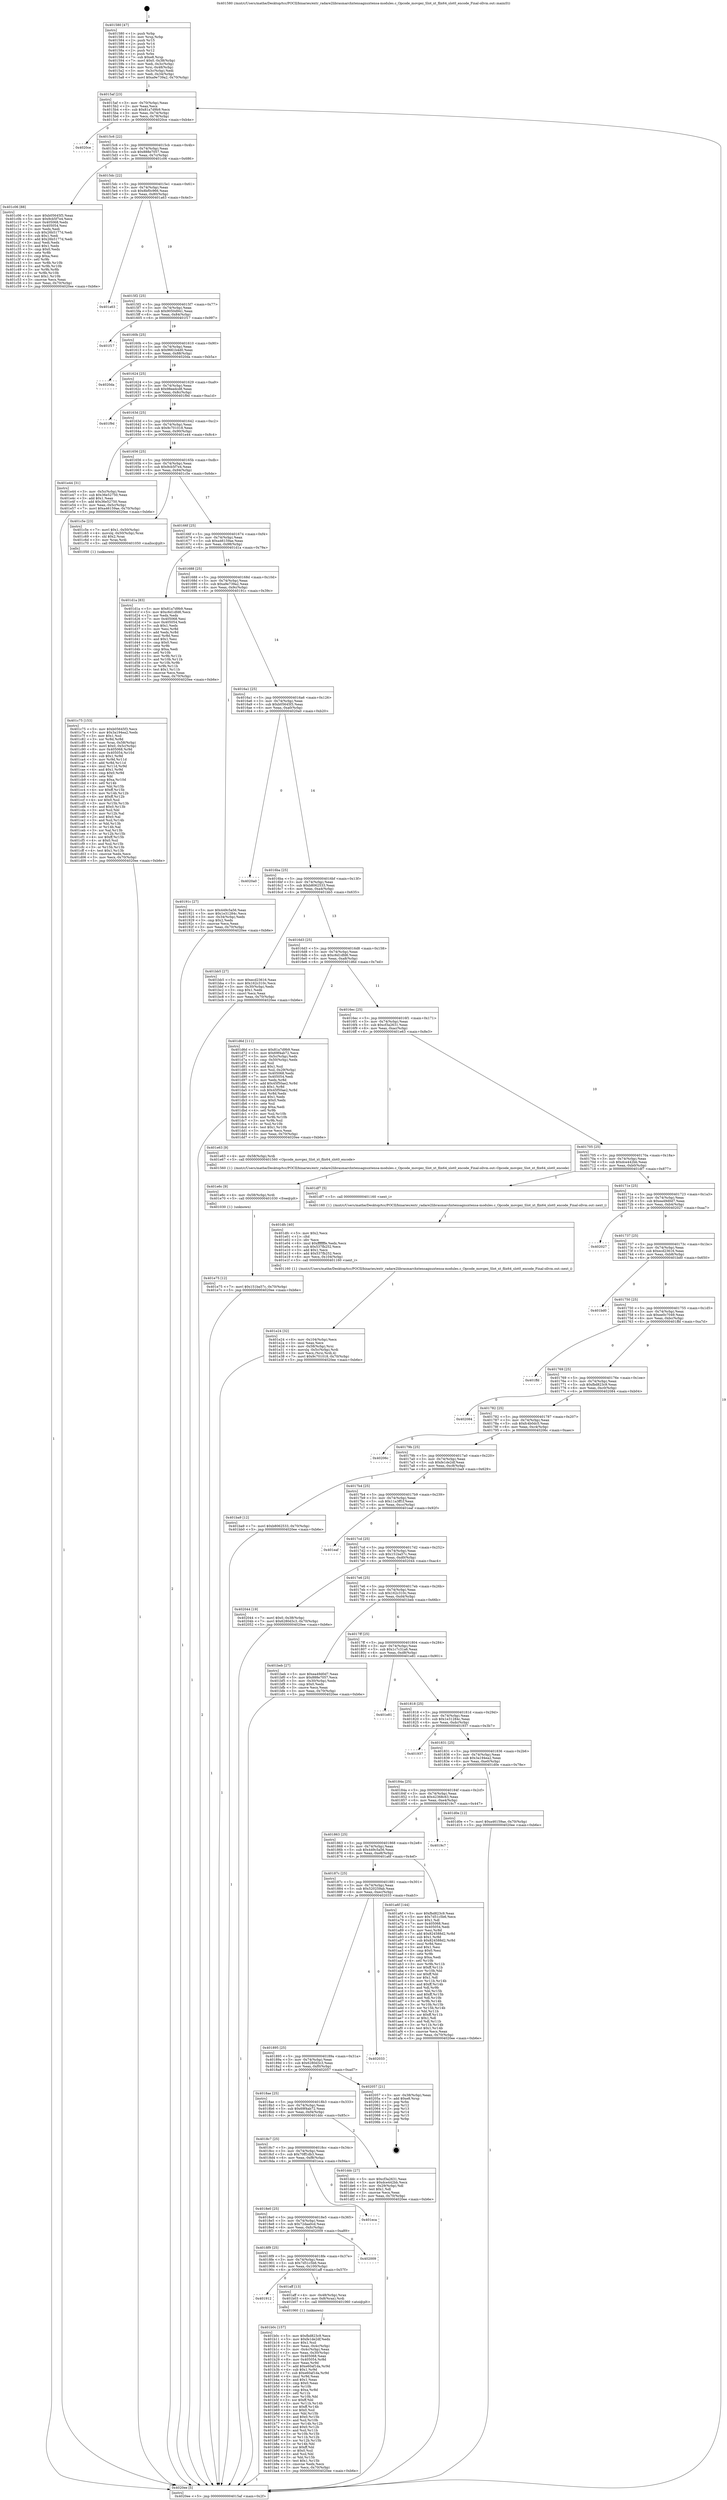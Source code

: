 digraph "0x401580" {
  label = "0x401580 (/mnt/c/Users/mathe/Desktop/tcc/POCII/binaries/extr_radare2librasmarchxtensagnuxtensa-modules.c_Opcode_movgez_Slot_xt_flix64_slot0_encode_Final-ollvm.out::main(0))"
  labelloc = "t"
  node[shape=record]

  Entry [label="",width=0.3,height=0.3,shape=circle,fillcolor=black,style=filled]
  "0x4015af" [label="{
     0x4015af [23]\l
     | [instrs]\l
     &nbsp;&nbsp;0x4015af \<+3\>: mov -0x70(%rbp),%eax\l
     &nbsp;&nbsp;0x4015b2 \<+2\>: mov %eax,%ecx\l
     &nbsp;&nbsp;0x4015b4 \<+6\>: sub $0x81a7d9b9,%ecx\l
     &nbsp;&nbsp;0x4015ba \<+3\>: mov %eax,-0x74(%rbp)\l
     &nbsp;&nbsp;0x4015bd \<+3\>: mov %ecx,-0x78(%rbp)\l
     &nbsp;&nbsp;0x4015c0 \<+6\>: je 00000000004020ce \<main+0xb4e\>\l
  }"]
  "0x4020ce" [label="{
     0x4020ce\l
  }", style=dashed]
  "0x4015c6" [label="{
     0x4015c6 [22]\l
     | [instrs]\l
     &nbsp;&nbsp;0x4015c6 \<+5\>: jmp 00000000004015cb \<main+0x4b\>\l
     &nbsp;&nbsp;0x4015cb \<+3\>: mov -0x74(%rbp),%eax\l
     &nbsp;&nbsp;0x4015ce \<+5\>: sub $0x888e7057,%eax\l
     &nbsp;&nbsp;0x4015d3 \<+3\>: mov %eax,-0x7c(%rbp)\l
     &nbsp;&nbsp;0x4015d6 \<+6\>: je 0000000000401c06 \<main+0x686\>\l
  }"]
  Exit [label="",width=0.3,height=0.3,shape=circle,fillcolor=black,style=filled,peripheries=2]
  "0x401c06" [label="{
     0x401c06 [88]\l
     | [instrs]\l
     &nbsp;&nbsp;0x401c06 \<+5\>: mov $0xb05645f3,%eax\l
     &nbsp;&nbsp;0x401c0b \<+5\>: mov $0x9cb5f7e4,%ecx\l
     &nbsp;&nbsp;0x401c10 \<+7\>: mov 0x405068,%edx\l
     &nbsp;&nbsp;0x401c17 \<+7\>: mov 0x405054,%esi\l
     &nbsp;&nbsp;0x401c1e \<+2\>: mov %edx,%edi\l
     &nbsp;&nbsp;0x401c20 \<+6\>: sub $0x26b5177d,%edi\l
     &nbsp;&nbsp;0x401c26 \<+3\>: sub $0x1,%edi\l
     &nbsp;&nbsp;0x401c29 \<+6\>: add $0x26b5177d,%edi\l
     &nbsp;&nbsp;0x401c2f \<+3\>: imul %edi,%edx\l
     &nbsp;&nbsp;0x401c32 \<+3\>: and $0x1,%edx\l
     &nbsp;&nbsp;0x401c35 \<+3\>: cmp $0x0,%edx\l
     &nbsp;&nbsp;0x401c38 \<+4\>: sete %r8b\l
     &nbsp;&nbsp;0x401c3c \<+3\>: cmp $0xa,%esi\l
     &nbsp;&nbsp;0x401c3f \<+4\>: setl %r9b\l
     &nbsp;&nbsp;0x401c43 \<+3\>: mov %r8b,%r10b\l
     &nbsp;&nbsp;0x401c46 \<+3\>: and %r9b,%r10b\l
     &nbsp;&nbsp;0x401c49 \<+3\>: xor %r9b,%r8b\l
     &nbsp;&nbsp;0x401c4c \<+3\>: or %r8b,%r10b\l
     &nbsp;&nbsp;0x401c4f \<+4\>: test $0x1,%r10b\l
     &nbsp;&nbsp;0x401c53 \<+3\>: cmovne %ecx,%eax\l
     &nbsp;&nbsp;0x401c56 \<+3\>: mov %eax,-0x70(%rbp)\l
     &nbsp;&nbsp;0x401c59 \<+5\>: jmp 00000000004020ee \<main+0xb6e\>\l
  }"]
  "0x4015dc" [label="{
     0x4015dc [22]\l
     | [instrs]\l
     &nbsp;&nbsp;0x4015dc \<+5\>: jmp 00000000004015e1 \<main+0x61\>\l
     &nbsp;&nbsp;0x4015e1 \<+3\>: mov -0x74(%rbp),%eax\l
     &nbsp;&nbsp;0x4015e4 \<+5\>: sub $0x8bf0c966,%eax\l
     &nbsp;&nbsp;0x4015e9 \<+3\>: mov %eax,-0x80(%rbp)\l
     &nbsp;&nbsp;0x4015ec \<+6\>: je 0000000000401a63 \<main+0x4e3\>\l
  }"]
  "0x401e75" [label="{
     0x401e75 [12]\l
     | [instrs]\l
     &nbsp;&nbsp;0x401e75 \<+7\>: movl $0x151ba57c,-0x70(%rbp)\l
     &nbsp;&nbsp;0x401e7c \<+5\>: jmp 00000000004020ee \<main+0xb6e\>\l
  }"]
  "0x401a63" [label="{
     0x401a63\l
  }", style=dashed]
  "0x4015f2" [label="{
     0x4015f2 [25]\l
     | [instrs]\l
     &nbsp;&nbsp;0x4015f2 \<+5\>: jmp 00000000004015f7 \<main+0x77\>\l
     &nbsp;&nbsp;0x4015f7 \<+3\>: mov -0x74(%rbp),%eax\l
     &nbsp;&nbsp;0x4015fa \<+5\>: sub $0x9050d941,%eax\l
     &nbsp;&nbsp;0x4015ff \<+6\>: mov %eax,-0x84(%rbp)\l
     &nbsp;&nbsp;0x401605 \<+6\>: je 0000000000401f17 \<main+0x997\>\l
  }"]
  "0x401e6c" [label="{
     0x401e6c [9]\l
     | [instrs]\l
     &nbsp;&nbsp;0x401e6c \<+4\>: mov -0x58(%rbp),%rdi\l
     &nbsp;&nbsp;0x401e70 \<+5\>: call 0000000000401030 \<free@plt\>\l
     | [calls]\l
     &nbsp;&nbsp;0x401030 \{1\} (unknown)\l
  }"]
  "0x401f17" [label="{
     0x401f17\l
  }", style=dashed]
  "0x40160b" [label="{
     0x40160b [25]\l
     | [instrs]\l
     &nbsp;&nbsp;0x40160b \<+5\>: jmp 0000000000401610 \<main+0x90\>\l
     &nbsp;&nbsp;0x401610 \<+3\>: mov -0x74(%rbp),%eax\l
     &nbsp;&nbsp;0x401613 \<+5\>: sub $0x9661b4d0,%eax\l
     &nbsp;&nbsp;0x401618 \<+6\>: mov %eax,-0x88(%rbp)\l
     &nbsp;&nbsp;0x40161e \<+6\>: je 00000000004020da \<main+0xb5a\>\l
  }"]
  "0x401e24" [label="{
     0x401e24 [32]\l
     | [instrs]\l
     &nbsp;&nbsp;0x401e24 \<+6\>: mov -0x104(%rbp),%ecx\l
     &nbsp;&nbsp;0x401e2a \<+3\>: imul %eax,%ecx\l
     &nbsp;&nbsp;0x401e2d \<+4\>: mov -0x58(%rbp),%rsi\l
     &nbsp;&nbsp;0x401e31 \<+4\>: movslq -0x5c(%rbp),%rdi\l
     &nbsp;&nbsp;0x401e35 \<+3\>: mov %ecx,(%rsi,%rdi,4)\l
     &nbsp;&nbsp;0x401e38 \<+7\>: movl $0x9c701018,-0x70(%rbp)\l
     &nbsp;&nbsp;0x401e3f \<+5\>: jmp 00000000004020ee \<main+0xb6e\>\l
  }"]
  "0x4020da" [label="{
     0x4020da\l
  }", style=dashed]
  "0x401624" [label="{
     0x401624 [25]\l
     | [instrs]\l
     &nbsp;&nbsp;0x401624 \<+5\>: jmp 0000000000401629 \<main+0xa9\>\l
     &nbsp;&nbsp;0x401629 \<+3\>: mov -0x74(%rbp),%eax\l
     &nbsp;&nbsp;0x40162c \<+5\>: sub $0x98eedcd8,%eax\l
     &nbsp;&nbsp;0x401631 \<+6\>: mov %eax,-0x8c(%rbp)\l
     &nbsp;&nbsp;0x401637 \<+6\>: je 0000000000401f9d \<main+0xa1d\>\l
  }"]
  "0x401dfc" [label="{
     0x401dfc [40]\l
     | [instrs]\l
     &nbsp;&nbsp;0x401dfc \<+5\>: mov $0x2,%ecx\l
     &nbsp;&nbsp;0x401e01 \<+1\>: cltd\l
     &nbsp;&nbsp;0x401e02 \<+2\>: idiv %ecx\l
     &nbsp;&nbsp;0x401e04 \<+6\>: imul $0xfffffffe,%edx,%ecx\l
     &nbsp;&nbsp;0x401e0a \<+6\>: sub $0x537fb252,%ecx\l
     &nbsp;&nbsp;0x401e10 \<+3\>: add $0x1,%ecx\l
     &nbsp;&nbsp;0x401e13 \<+6\>: add $0x537fb252,%ecx\l
     &nbsp;&nbsp;0x401e19 \<+6\>: mov %ecx,-0x104(%rbp)\l
     &nbsp;&nbsp;0x401e1f \<+5\>: call 0000000000401160 \<next_i\>\l
     | [calls]\l
     &nbsp;&nbsp;0x401160 \{1\} (/mnt/c/Users/mathe/Desktop/tcc/POCII/binaries/extr_radare2librasmarchxtensagnuxtensa-modules.c_Opcode_movgez_Slot_xt_flix64_slot0_encode_Final-ollvm.out::next_i)\l
  }"]
  "0x401f9d" [label="{
     0x401f9d\l
  }", style=dashed]
  "0x40163d" [label="{
     0x40163d [25]\l
     | [instrs]\l
     &nbsp;&nbsp;0x40163d \<+5\>: jmp 0000000000401642 \<main+0xc2\>\l
     &nbsp;&nbsp;0x401642 \<+3\>: mov -0x74(%rbp),%eax\l
     &nbsp;&nbsp;0x401645 \<+5\>: sub $0x9c701018,%eax\l
     &nbsp;&nbsp;0x40164a \<+6\>: mov %eax,-0x90(%rbp)\l
     &nbsp;&nbsp;0x401650 \<+6\>: je 0000000000401e44 \<main+0x8c4\>\l
  }"]
  "0x401c75" [label="{
     0x401c75 [153]\l
     | [instrs]\l
     &nbsp;&nbsp;0x401c75 \<+5\>: mov $0xb05645f3,%ecx\l
     &nbsp;&nbsp;0x401c7a \<+5\>: mov $0x3a194ea2,%edx\l
     &nbsp;&nbsp;0x401c7f \<+3\>: mov $0x1,%sil\l
     &nbsp;&nbsp;0x401c82 \<+3\>: xor %r8d,%r8d\l
     &nbsp;&nbsp;0x401c85 \<+4\>: mov %rax,-0x58(%rbp)\l
     &nbsp;&nbsp;0x401c89 \<+7\>: movl $0x0,-0x5c(%rbp)\l
     &nbsp;&nbsp;0x401c90 \<+8\>: mov 0x405068,%r9d\l
     &nbsp;&nbsp;0x401c98 \<+8\>: mov 0x405054,%r10d\l
     &nbsp;&nbsp;0x401ca0 \<+4\>: sub $0x1,%r8d\l
     &nbsp;&nbsp;0x401ca4 \<+3\>: mov %r9d,%r11d\l
     &nbsp;&nbsp;0x401ca7 \<+3\>: add %r8d,%r11d\l
     &nbsp;&nbsp;0x401caa \<+4\>: imul %r11d,%r9d\l
     &nbsp;&nbsp;0x401cae \<+4\>: and $0x1,%r9d\l
     &nbsp;&nbsp;0x401cb2 \<+4\>: cmp $0x0,%r9d\l
     &nbsp;&nbsp;0x401cb6 \<+3\>: sete %bl\l
     &nbsp;&nbsp;0x401cb9 \<+4\>: cmp $0xa,%r10d\l
     &nbsp;&nbsp;0x401cbd \<+4\>: setl %r14b\l
     &nbsp;&nbsp;0x401cc1 \<+3\>: mov %bl,%r15b\l
     &nbsp;&nbsp;0x401cc4 \<+4\>: xor $0xff,%r15b\l
     &nbsp;&nbsp;0x401cc8 \<+3\>: mov %r14b,%r12b\l
     &nbsp;&nbsp;0x401ccb \<+4\>: xor $0xff,%r12b\l
     &nbsp;&nbsp;0x401ccf \<+4\>: xor $0x0,%sil\l
     &nbsp;&nbsp;0x401cd3 \<+3\>: mov %r15b,%r13b\l
     &nbsp;&nbsp;0x401cd6 \<+4\>: and $0x0,%r13b\l
     &nbsp;&nbsp;0x401cda \<+3\>: and %sil,%bl\l
     &nbsp;&nbsp;0x401cdd \<+3\>: mov %r12b,%al\l
     &nbsp;&nbsp;0x401ce0 \<+2\>: and $0x0,%al\l
     &nbsp;&nbsp;0x401ce2 \<+3\>: and %sil,%r14b\l
     &nbsp;&nbsp;0x401ce5 \<+3\>: or %bl,%r13b\l
     &nbsp;&nbsp;0x401ce8 \<+3\>: or %r14b,%al\l
     &nbsp;&nbsp;0x401ceb \<+3\>: xor %al,%r13b\l
     &nbsp;&nbsp;0x401cee \<+3\>: or %r12b,%r15b\l
     &nbsp;&nbsp;0x401cf1 \<+4\>: xor $0xff,%r15b\l
     &nbsp;&nbsp;0x401cf5 \<+4\>: or $0x0,%sil\l
     &nbsp;&nbsp;0x401cf9 \<+3\>: and %sil,%r15b\l
     &nbsp;&nbsp;0x401cfc \<+3\>: or %r15b,%r13b\l
     &nbsp;&nbsp;0x401cff \<+4\>: test $0x1,%r13b\l
     &nbsp;&nbsp;0x401d03 \<+3\>: cmovne %edx,%ecx\l
     &nbsp;&nbsp;0x401d06 \<+3\>: mov %ecx,-0x70(%rbp)\l
     &nbsp;&nbsp;0x401d09 \<+5\>: jmp 00000000004020ee \<main+0xb6e\>\l
  }"]
  "0x401e44" [label="{
     0x401e44 [31]\l
     | [instrs]\l
     &nbsp;&nbsp;0x401e44 \<+3\>: mov -0x5c(%rbp),%eax\l
     &nbsp;&nbsp;0x401e47 \<+5\>: sub $0x36e52750,%eax\l
     &nbsp;&nbsp;0x401e4c \<+3\>: add $0x1,%eax\l
     &nbsp;&nbsp;0x401e4f \<+5\>: add $0x36e52750,%eax\l
     &nbsp;&nbsp;0x401e54 \<+3\>: mov %eax,-0x5c(%rbp)\l
     &nbsp;&nbsp;0x401e57 \<+7\>: movl $0xa46159ae,-0x70(%rbp)\l
     &nbsp;&nbsp;0x401e5e \<+5\>: jmp 00000000004020ee \<main+0xb6e\>\l
  }"]
  "0x401656" [label="{
     0x401656 [25]\l
     | [instrs]\l
     &nbsp;&nbsp;0x401656 \<+5\>: jmp 000000000040165b \<main+0xdb\>\l
     &nbsp;&nbsp;0x40165b \<+3\>: mov -0x74(%rbp),%eax\l
     &nbsp;&nbsp;0x40165e \<+5\>: sub $0x9cb5f7e4,%eax\l
     &nbsp;&nbsp;0x401663 \<+6\>: mov %eax,-0x94(%rbp)\l
     &nbsp;&nbsp;0x401669 \<+6\>: je 0000000000401c5e \<main+0x6de\>\l
  }"]
  "0x401b0c" [label="{
     0x401b0c [157]\l
     | [instrs]\l
     &nbsp;&nbsp;0x401b0c \<+5\>: mov $0xfbd823c9,%ecx\l
     &nbsp;&nbsp;0x401b11 \<+5\>: mov $0xfe1de2df,%edx\l
     &nbsp;&nbsp;0x401b16 \<+3\>: mov $0x1,%sil\l
     &nbsp;&nbsp;0x401b19 \<+3\>: mov %eax,-0x4c(%rbp)\l
     &nbsp;&nbsp;0x401b1c \<+3\>: mov -0x4c(%rbp),%eax\l
     &nbsp;&nbsp;0x401b1f \<+3\>: mov %eax,-0x30(%rbp)\l
     &nbsp;&nbsp;0x401b22 \<+7\>: mov 0x405068,%eax\l
     &nbsp;&nbsp;0x401b29 \<+8\>: mov 0x405054,%r8d\l
     &nbsp;&nbsp;0x401b31 \<+3\>: mov %eax,%r9d\l
     &nbsp;&nbsp;0x401b34 \<+7\>: add $0xe60af1da,%r9d\l
     &nbsp;&nbsp;0x401b3b \<+4\>: sub $0x1,%r9d\l
     &nbsp;&nbsp;0x401b3f \<+7\>: sub $0xe60af1da,%r9d\l
     &nbsp;&nbsp;0x401b46 \<+4\>: imul %r9d,%eax\l
     &nbsp;&nbsp;0x401b4a \<+3\>: and $0x1,%eax\l
     &nbsp;&nbsp;0x401b4d \<+3\>: cmp $0x0,%eax\l
     &nbsp;&nbsp;0x401b50 \<+4\>: sete %r10b\l
     &nbsp;&nbsp;0x401b54 \<+4\>: cmp $0xa,%r8d\l
     &nbsp;&nbsp;0x401b58 \<+4\>: setl %r11b\l
     &nbsp;&nbsp;0x401b5c \<+3\>: mov %r10b,%bl\l
     &nbsp;&nbsp;0x401b5f \<+3\>: xor $0xff,%bl\l
     &nbsp;&nbsp;0x401b62 \<+3\>: mov %r11b,%r14b\l
     &nbsp;&nbsp;0x401b65 \<+4\>: xor $0xff,%r14b\l
     &nbsp;&nbsp;0x401b69 \<+4\>: xor $0x0,%sil\l
     &nbsp;&nbsp;0x401b6d \<+3\>: mov %bl,%r15b\l
     &nbsp;&nbsp;0x401b70 \<+4\>: and $0x0,%r15b\l
     &nbsp;&nbsp;0x401b74 \<+3\>: and %sil,%r10b\l
     &nbsp;&nbsp;0x401b77 \<+3\>: mov %r14b,%r12b\l
     &nbsp;&nbsp;0x401b7a \<+4\>: and $0x0,%r12b\l
     &nbsp;&nbsp;0x401b7e \<+3\>: and %sil,%r11b\l
     &nbsp;&nbsp;0x401b81 \<+3\>: or %r10b,%r15b\l
     &nbsp;&nbsp;0x401b84 \<+3\>: or %r11b,%r12b\l
     &nbsp;&nbsp;0x401b87 \<+3\>: xor %r12b,%r15b\l
     &nbsp;&nbsp;0x401b8a \<+3\>: or %r14b,%bl\l
     &nbsp;&nbsp;0x401b8d \<+3\>: xor $0xff,%bl\l
     &nbsp;&nbsp;0x401b90 \<+4\>: or $0x0,%sil\l
     &nbsp;&nbsp;0x401b94 \<+3\>: and %sil,%bl\l
     &nbsp;&nbsp;0x401b97 \<+3\>: or %bl,%r15b\l
     &nbsp;&nbsp;0x401b9a \<+4\>: test $0x1,%r15b\l
     &nbsp;&nbsp;0x401b9e \<+3\>: cmovne %edx,%ecx\l
     &nbsp;&nbsp;0x401ba1 \<+3\>: mov %ecx,-0x70(%rbp)\l
     &nbsp;&nbsp;0x401ba4 \<+5\>: jmp 00000000004020ee \<main+0xb6e\>\l
  }"]
  "0x401c5e" [label="{
     0x401c5e [23]\l
     | [instrs]\l
     &nbsp;&nbsp;0x401c5e \<+7\>: movl $0x1,-0x50(%rbp)\l
     &nbsp;&nbsp;0x401c65 \<+4\>: movslq -0x50(%rbp),%rax\l
     &nbsp;&nbsp;0x401c69 \<+4\>: shl $0x2,%rax\l
     &nbsp;&nbsp;0x401c6d \<+3\>: mov %rax,%rdi\l
     &nbsp;&nbsp;0x401c70 \<+5\>: call 0000000000401050 \<malloc@plt\>\l
     | [calls]\l
     &nbsp;&nbsp;0x401050 \{1\} (unknown)\l
  }"]
  "0x40166f" [label="{
     0x40166f [25]\l
     | [instrs]\l
     &nbsp;&nbsp;0x40166f \<+5\>: jmp 0000000000401674 \<main+0xf4\>\l
     &nbsp;&nbsp;0x401674 \<+3\>: mov -0x74(%rbp),%eax\l
     &nbsp;&nbsp;0x401677 \<+5\>: sub $0xa46159ae,%eax\l
     &nbsp;&nbsp;0x40167c \<+6\>: mov %eax,-0x98(%rbp)\l
     &nbsp;&nbsp;0x401682 \<+6\>: je 0000000000401d1a \<main+0x79a\>\l
  }"]
  "0x401912" [label="{
     0x401912\l
  }", style=dashed]
  "0x401d1a" [label="{
     0x401d1a [83]\l
     | [instrs]\l
     &nbsp;&nbsp;0x401d1a \<+5\>: mov $0x81a7d9b9,%eax\l
     &nbsp;&nbsp;0x401d1f \<+5\>: mov $0xc6d1dfd6,%ecx\l
     &nbsp;&nbsp;0x401d24 \<+2\>: xor %edx,%edx\l
     &nbsp;&nbsp;0x401d26 \<+7\>: mov 0x405068,%esi\l
     &nbsp;&nbsp;0x401d2d \<+7\>: mov 0x405054,%edi\l
     &nbsp;&nbsp;0x401d34 \<+3\>: sub $0x1,%edx\l
     &nbsp;&nbsp;0x401d37 \<+3\>: mov %esi,%r8d\l
     &nbsp;&nbsp;0x401d3a \<+3\>: add %edx,%r8d\l
     &nbsp;&nbsp;0x401d3d \<+4\>: imul %r8d,%esi\l
     &nbsp;&nbsp;0x401d41 \<+3\>: and $0x1,%esi\l
     &nbsp;&nbsp;0x401d44 \<+3\>: cmp $0x0,%esi\l
     &nbsp;&nbsp;0x401d47 \<+4\>: sete %r9b\l
     &nbsp;&nbsp;0x401d4b \<+3\>: cmp $0xa,%edi\l
     &nbsp;&nbsp;0x401d4e \<+4\>: setl %r10b\l
     &nbsp;&nbsp;0x401d52 \<+3\>: mov %r9b,%r11b\l
     &nbsp;&nbsp;0x401d55 \<+3\>: and %r10b,%r11b\l
     &nbsp;&nbsp;0x401d58 \<+3\>: xor %r10b,%r9b\l
     &nbsp;&nbsp;0x401d5b \<+3\>: or %r9b,%r11b\l
     &nbsp;&nbsp;0x401d5e \<+4\>: test $0x1,%r11b\l
     &nbsp;&nbsp;0x401d62 \<+3\>: cmovne %ecx,%eax\l
     &nbsp;&nbsp;0x401d65 \<+3\>: mov %eax,-0x70(%rbp)\l
     &nbsp;&nbsp;0x401d68 \<+5\>: jmp 00000000004020ee \<main+0xb6e\>\l
  }"]
  "0x401688" [label="{
     0x401688 [25]\l
     | [instrs]\l
     &nbsp;&nbsp;0x401688 \<+5\>: jmp 000000000040168d \<main+0x10d\>\l
     &nbsp;&nbsp;0x40168d \<+3\>: mov -0x74(%rbp),%eax\l
     &nbsp;&nbsp;0x401690 \<+5\>: sub $0xa9e739a2,%eax\l
     &nbsp;&nbsp;0x401695 \<+6\>: mov %eax,-0x9c(%rbp)\l
     &nbsp;&nbsp;0x40169b \<+6\>: je 000000000040191c \<main+0x39c\>\l
  }"]
  "0x401aff" [label="{
     0x401aff [13]\l
     | [instrs]\l
     &nbsp;&nbsp;0x401aff \<+4\>: mov -0x48(%rbp),%rax\l
     &nbsp;&nbsp;0x401b03 \<+4\>: mov 0x8(%rax),%rdi\l
     &nbsp;&nbsp;0x401b07 \<+5\>: call 0000000000401060 \<atoi@plt\>\l
     | [calls]\l
     &nbsp;&nbsp;0x401060 \{1\} (unknown)\l
  }"]
  "0x40191c" [label="{
     0x40191c [27]\l
     | [instrs]\l
     &nbsp;&nbsp;0x40191c \<+5\>: mov $0x449c5a56,%eax\l
     &nbsp;&nbsp;0x401921 \<+5\>: mov $0x1e31284c,%ecx\l
     &nbsp;&nbsp;0x401926 \<+3\>: mov -0x34(%rbp),%edx\l
     &nbsp;&nbsp;0x401929 \<+3\>: cmp $0x2,%edx\l
     &nbsp;&nbsp;0x40192c \<+3\>: cmovne %ecx,%eax\l
     &nbsp;&nbsp;0x40192f \<+3\>: mov %eax,-0x70(%rbp)\l
     &nbsp;&nbsp;0x401932 \<+5\>: jmp 00000000004020ee \<main+0xb6e\>\l
  }"]
  "0x4016a1" [label="{
     0x4016a1 [25]\l
     | [instrs]\l
     &nbsp;&nbsp;0x4016a1 \<+5\>: jmp 00000000004016a6 \<main+0x126\>\l
     &nbsp;&nbsp;0x4016a6 \<+3\>: mov -0x74(%rbp),%eax\l
     &nbsp;&nbsp;0x4016a9 \<+5\>: sub $0xb05645f3,%eax\l
     &nbsp;&nbsp;0x4016ae \<+6\>: mov %eax,-0xa0(%rbp)\l
     &nbsp;&nbsp;0x4016b4 \<+6\>: je 00000000004020a0 \<main+0xb20\>\l
  }"]
  "0x4020ee" [label="{
     0x4020ee [5]\l
     | [instrs]\l
     &nbsp;&nbsp;0x4020ee \<+5\>: jmp 00000000004015af \<main+0x2f\>\l
  }"]
  "0x401580" [label="{
     0x401580 [47]\l
     | [instrs]\l
     &nbsp;&nbsp;0x401580 \<+1\>: push %rbp\l
     &nbsp;&nbsp;0x401581 \<+3\>: mov %rsp,%rbp\l
     &nbsp;&nbsp;0x401584 \<+2\>: push %r15\l
     &nbsp;&nbsp;0x401586 \<+2\>: push %r14\l
     &nbsp;&nbsp;0x401588 \<+2\>: push %r13\l
     &nbsp;&nbsp;0x40158a \<+2\>: push %r12\l
     &nbsp;&nbsp;0x40158c \<+1\>: push %rbx\l
     &nbsp;&nbsp;0x40158d \<+7\>: sub $0xe8,%rsp\l
     &nbsp;&nbsp;0x401594 \<+7\>: movl $0x0,-0x38(%rbp)\l
     &nbsp;&nbsp;0x40159b \<+3\>: mov %edi,-0x3c(%rbp)\l
     &nbsp;&nbsp;0x40159e \<+4\>: mov %rsi,-0x48(%rbp)\l
     &nbsp;&nbsp;0x4015a2 \<+3\>: mov -0x3c(%rbp),%edi\l
     &nbsp;&nbsp;0x4015a5 \<+3\>: mov %edi,-0x34(%rbp)\l
     &nbsp;&nbsp;0x4015a8 \<+7\>: movl $0xa9e739a2,-0x70(%rbp)\l
  }"]
  "0x4018f9" [label="{
     0x4018f9 [25]\l
     | [instrs]\l
     &nbsp;&nbsp;0x4018f9 \<+5\>: jmp 00000000004018fe \<main+0x37e\>\l
     &nbsp;&nbsp;0x4018fe \<+3\>: mov -0x74(%rbp),%eax\l
     &nbsp;&nbsp;0x401901 \<+5\>: sub $0x7d51c5b6,%eax\l
     &nbsp;&nbsp;0x401906 \<+6\>: mov %eax,-0x100(%rbp)\l
     &nbsp;&nbsp;0x40190c \<+6\>: je 0000000000401aff \<main+0x57f\>\l
  }"]
  "0x4020a0" [label="{
     0x4020a0\l
  }", style=dashed]
  "0x4016ba" [label="{
     0x4016ba [25]\l
     | [instrs]\l
     &nbsp;&nbsp;0x4016ba \<+5\>: jmp 00000000004016bf \<main+0x13f\>\l
     &nbsp;&nbsp;0x4016bf \<+3\>: mov -0x74(%rbp),%eax\l
     &nbsp;&nbsp;0x4016c2 \<+5\>: sub $0xb8062533,%eax\l
     &nbsp;&nbsp;0x4016c7 \<+6\>: mov %eax,-0xa4(%rbp)\l
     &nbsp;&nbsp;0x4016cd \<+6\>: je 0000000000401bb5 \<main+0x635\>\l
  }"]
  "0x402009" [label="{
     0x402009\l
  }", style=dashed]
  "0x401bb5" [label="{
     0x401bb5 [27]\l
     | [instrs]\l
     &nbsp;&nbsp;0x401bb5 \<+5\>: mov $0xecd23616,%eax\l
     &nbsp;&nbsp;0x401bba \<+5\>: mov $0x162c310c,%ecx\l
     &nbsp;&nbsp;0x401bbf \<+3\>: mov -0x30(%rbp),%edx\l
     &nbsp;&nbsp;0x401bc2 \<+3\>: cmp $0x1,%edx\l
     &nbsp;&nbsp;0x401bc5 \<+3\>: cmovl %ecx,%eax\l
     &nbsp;&nbsp;0x401bc8 \<+3\>: mov %eax,-0x70(%rbp)\l
     &nbsp;&nbsp;0x401bcb \<+5\>: jmp 00000000004020ee \<main+0xb6e\>\l
  }"]
  "0x4016d3" [label="{
     0x4016d3 [25]\l
     | [instrs]\l
     &nbsp;&nbsp;0x4016d3 \<+5\>: jmp 00000000004016d8 \<main+0x158\>\l
     &nbsp;&nbsp;0x4016d8 \<+3\>: mov -0x74(%rbp),%eax\l
     &nbsp;&nbsp;0x4016db \<+5\>: sub $0xc6d1dfd6,%eax\l
     &nbsp;&nbsp;0x4016e0 \<+6\>: mov %eax,-0xa8(%rbp)\l
     &nbsp;&nbsp;0x4016e6 \<+6\>: je 0000000000401d6d \<main+0x7ed\>\l
  }"]
  "0x4018e0" [label="{
     0x4018e0 [25]\l
     | [instrs]\l
     &nbsp;&nbsp;0x4018e0 \<+5\>: jmp 00000000004018e5 \<main+0x365\>\l
     &nbsp;&nbsp;0x4018e5 \<+3\>: mov -0x74(%rbp),%eax\l
     &nbsp;&nbsp;0x4018e8 \<+5\>: sub $0x72daa0cd,%eax\l
     &nbsp;&nbsp;0x4018ed \<+6\>: mov %eax,-0xfc(%rbp)\l
     &nbsp;&nbsp;0x4018f3 \<+6\>: je 0000000000402009 \<main+0xa89\>\l
  }"]
  "0x401d6d" [label="{
     0x401d6d [111]\l
     | [instrs]\l
     &nbsp;&nbsp;0x401d6d \<+5\>: mov $0x81a7d9b9,%eax\l
     &nbsp;&nbsp;0x401d72 \<+5\>: mov $0x69f4ab72,%ecx\l
     &nbsp;&nbsp;0x401d77 \<+3\>: mov -0x5c(%rbp),%edx\l
     &nbsp;&nbsp;0x401d7a \<+3\>: cmp -0x50(%rbp),%edx\l
     &nbsp;&nbsp;0x401d7d \<+4\>: setl %sil\l
     &nbsp;&nbsp;0x401d81 \<+4\>: and $0x1,%sil\l
     &nbsp;&nbsp;0x401d85 \<+4\>: mov %sil,-0x29(%rbp)\l
     &nbsp;&nbsp;0x401d89 \<+7\>: mov 0x405068,%edx\l
     &nbsp;&nbsp;0x401d90 \<+7\>: mov 0x405054,%edi\l
     &nbsp;&nbsp;0x401d97 \<+3\>: mov %edx,%r8d\l
     &nbsp;&nbsp;0x401d9a \<+7\>: add $0x45f50ae2,%r8d\l
     &nbsp;&nbsp;0x401da1 \<+4\>: sub $0x1,%r8d\l
     &nbsp;&nbsp;0x401da5 \<+7\>: sub $0x45f50ae2,%r8d\l
     &nbsp;&nbsp;0x401dac \<+4\>: imul %r8d,%edx\l
     &nbsp;&nbsp;0x401db0 \<+3\>: and $0x1,%edx\l
     &nbsp;&nbsp;0x401db3 \<+3\>: cmp $0x0,%edx\l
     &nbsp;&nbsp;0x401db6 \<+4\>: sete %sil\l
     &nbsp;&nbsp;0x401dba \<+3\>: cmp $0xa,%edi\l
     &nbsp;&nbsp;0x401dbd \<+4\>: setl %r9b\l
     &nbsp;&nbsp;0x401dc1 \<+3\>: mov %sil,%r10b\l
     &nbsp;&nbsp;0x401dc4 \<+3\>: and %r9b,%r10b\l
     &nbsp;&nbsp;0x401dc7 \<+3\>: xor %r9b,%sil\l
     &nbsp;&nbsp;0x401dca \<+3\>: or %sil,%r10b\l
     &nbsp;&nbsp;0x401dcd \<+4\>: test $0x1,%r10b\l
     &nbsp;&nbsp;0x401dd1 \<+3\>: cmovne %ecx,%eax\l
     &nbsp;&nbsp;0x401dd4 \<+3\>: mov %eax,-0x70(%rbp)\l
     &nbsp;&nbsp;0x401dd7 \<+5\>: jmp 00000000004020ee \<main+0xb6e\>\l
  }"]
  "0x4016ec" [label="{
     0x4016ec [25]\l
     | [instrs]\l
     &nbsp;&nbsp;0x4016ec \<+5\>: jmp 00000000004016f1 \<main+0x171\>\l
     &nbsp;&nbsp;0x4016f1 \<+3\>: mov -0x74(%rbp),%eax\l
     &nbsp;&nbsp;0x4016f4 \<+5\>: sub $0xcf3a2631,%eax\l
     &nbsp;&nbsp;0x4016f9 \<+6\>: mov %eax,-0xac(%rbp)\l
     &nbsp;&nbsp;0x4016ff \<+6\>: je 0000000000401e63 \<main+0x8e3\>\l
  }"]
  "0x401eca" [label="{
     0x401eca\l
  }", style=dashed]
  "0x401e63" [label="{
     0x401e63 [9]\l
     | [instrs]\l
     &nbsp;&nbsp;0x401e63 \<+4\>: mov -0x58(%rbp),%rdi\l
     &nbsp;&nbsp;0x401e67 \<+5\>: call 0000000000401560 \<Opcode_movgez_Slot_xt_flix64_slot0_encode\>\l
     | [calls]\l
     &nbsp;&nbsp;0x401560 \{1\} (/mnt/c/Users/mathe/Desktop/tcc/POCII/binaries/extr_radare2librasmarchxtensagnuxtensa-modules.c_Opcode_movgez_Slot_xt_flix64_slot0_encode_Final-ollvm.out::Opcode_movgez_Slot_xt_flix64_slot0_encode)\l
  }"]
  "0x401705" [label="{
     0x401705 [25]\l
     | [instrs]\l
     &nbsp;&nbsp;0x401705 \<+5\>: jmp 000000000040170a \<main+0x18a\>\l
     &nbsp;&nbsp;0x40170a \<+3\>: mov -0x74(%rbp),%eax\l
     &nbsp;&nbsp;0x40170d \<+5\>: sub $0xdce442bb,%eax\l
     &nbsp;&nbsp;0x401712 \<+6\>: mov %eax,-0xb0(%rbp)\l
     &nbsp;&nbsp;0x401718 \<+6\>: je 0000000000401df7 \<main+0x877\>\l
  }"]
  "0x4018c7" [label="{
     0x4018c7 [25]\l
     | [instrs]\l
     &nbsp;&nbsp;0x4018c7 \<+5\>: jmp 00000000004018cc \<main+0x34c\>\l
     &nbsp;&nbsp;0x4018cc \<+3\>: mov -0x74(%rbp),%eax\l
     &nbsp;&nbsp;0x4018cf \<+5\>: sub $0x70ff1db3,%eax\l
     &nbsp;&nbsp;0x4018d4 \<+6\>: mov %eax,-0xf8(%rbp)\l
     &nbsp;&nbsp;0x4018da \<+6\>: je 0000000000401eca \<main+0x94a\>\l
  }"]
  "0x401df7" [label="{
     0x401df7 [5]\l
     | [instrs]\l
     &nbsp;&nbsp;0x401df7 \<+5\>: call 0000000000401160 \<next_i\>\l
     | [calls]\l
     &nbsp;&nbsp;0x401160 \{1\} (/mnt/c/Users/mathe/Desktop/tcc/POCII/binaries/extr_radare2librasmarchxtensagnuxtensa-modules.c_Opcode_movgez_Slot_xt_flix64_slot0_encode_Final-ollvm.out::next_i)\l
  }"]
  "0x40171e" [label="{
     0x40171e [25]\l
     | [instrs]\l
     &nbsp;&nbsp;0x40171e \<+5\>: jmp 0000000000401723 \<main+0x1a3\>\l
     &nbsp;&nbsp;0x401723 \<+3\>: mov -0x74(%rbp),%eax\l
     &nbsp;&nbsp;0x401726 \<+5\>: sub $0xea49d0d7,%eax\l
     &nbsp;&nbsp;0x40172b \<+6\>: mov %eax,-0xb4(%rbp)\l
     &nbsp;&nbsp;0x401731 \<+6\>: je 0000000000402027 \<main+0xaa7\>\l
  }"]
  "0x401ddc" [label="{
     0x401ddc [27]\l
     | [instrs]\l
     &nbsp;&nbsp;0x401ddc \<+5\>: mov $0xcf3a2631,%eax\l
     &nbsp;&nbsp;0x401de1 \<+5\>: mov $0xdce442bb,%ecx\l
     &nbsp;&nbsp;0x401de6 \<+3\>: mov -0x29(%rbp),%dl\l
     &nbsp;&nbsp;0x401de9 \<+3\>: test $0x1,%dl\l
     &nbsp;&nbsp;0x401dec \<+3\>: cmovne %ecx,%eax\l
     &nbsp;&nbsp;0x401def \<+3\>: mov %eax,-0x70(%rbp)\l
     &nbsp;&nbsp;0x401df2 \<+5\>: jmp 00000000004020ee \<main+0xb6e\>\l
  }"]
  "0x402027" [label="{
     0x402027\l
  }", style=dashed]
  "0x401737" [label="{
     0x401737 [25]\l
     | [instrs]\l
     &nbsp;&nbsp;0x401737 \<+5\>: jmp 000000000040173c \<main+0x1bc\>\l
     &nbsp;&nbsp;0x40173c \<+3\>: mov -0x74(%rbp),%eax\l
     &nbsp;&nbsp;0x40173f \<+5\>: sub $0xecd23616,%eax\l
     &nbsp;&nbsp;0x401744 \<+6\>: mov %eax,-0xb8(%rbp)\l
     &nbsp;&nbsp;0x40174a \<+6\>: je 0000000000401bd0 \<main+0x650\>\l
  }"]
  "0x4018ae" [label="{
     0x4018ae [25]\l
     | [instrs]\l
     &nbsp;&nbsp;0x4018ae \<+5\>: jmp 00000000004018b3 \<main+0x333\>\l
     &nbsp;&nbsp;0x4018b3 \<+3\>: mov -0x74(%rbp),%eax\l
     &nbsp;&nbsp;0x4018b6 \<+5\>: sub $0x69f4ab72,%eax\l
     &nbsp;&nbsp;0x4018bb \<+6\>: mov %eax,-0xf4(%rbp)\l
     &nbsp;&nbsp;0x4018c1 \<+6\>: je 0000000000401ddc \<main+0x85c\>\l
  }"]
  "0x401bd0" [label="{
     0x401bd0\l
  }", style=dashed]
  "0x401750" [label="{
     0x401750 [25]\l
     | [instrs]\l
     &nbsp;&nbsp;0x401750 \<+5\>: jmp 0000000000401755 \<main+0x1d5\>\l
     &nbsp;&nbsp;0x401755 \<+3\>: mov -0x74(%rbp),%eax\l
     &nbsp;&nbsp;0x401758 \<+5\>: sub $0xee0c7049,%eax\l
     &nbsp;&nbsp;0x40175d \<+6\>: mov %eax,-0xbc(%rbp)\l
     &nbsp;&nbsp;0x401763 \<+6\>: je 0000000000401ffd \<main+0xa7d\>\l
  }"]
  "0x402057" [label="{
     0x402057 [21]\l
     | [instrs]\l
     &nbsp;&nbsp;0x402057 \<+3\>: mov -0x38(%rbp),%eax\l
     &nbsp;&nbsp;0x40205a \<+7\>: add $0xe8,%rsp\l
     &nbsp;&nbsp;0x402061 \<+1\>: pop %rbx\l
     &nbsp;&nbsp;0x402062 \<+2\>: pop %r12\l
     &nbsp;&nbsp;0x402064 \<+2\>: pop %r13\l
     &nbsp;&nbsp;0x402066 \<+2\>: pop %r14\l
     &nbsp;&nbsp;0x402068 \<+2\>: pop %r15\l
     &nbsp;&nbsp;0x40206a \<+1\>: pop %rbp\l
     &nbsp;&nbsp;0x40206b \<+1\>: ret\l
  }"]
  "0x401ffd" [label="{
     0x401ffd\l
  }", style=dashed]
  "0x401769" [label="{
     0x401769 [25]\l
     | [instrs]\l
     &nbsp;&nbsp;0x401769 \<+5\>: jmp 000000000040176e \<main+0x1ee\>\l
     &nbsp;&nbsp;0x40176e \<+3\>: mov -0x74(%rbp),%eax\l
     &nbsp;&nbsp;0x401771 \<+5\>: sub $0xfbd823c9,%eax\l
     &nbsp;&nbsp;0x401776 \<+6\>: mov %eax,-0xc0(%rbp)\l
     &nbsp;&nbsp;0x40177c \<+6\>: je 0000000000402084 \<main+0xb04\>\l
  }"]
  "0x401895" [label="{
     0x401895 [25]\l
     | [instrs]\l
     &nbsp;&nbsp;0x401895 \<+5\>: jmp 000000000040189a \<main+0x31a\>\l
     &nbsp;&nbsp;0x40189a \<+3\>: mov -0x74(%rbp),%eax\l
     &nbsp;&nbsp;0x40189d \<+5\>: sub $0x6280d3c3,%eax\l
     &nbsp;&nbsp;0x4018a2 \<+6\>: mov %eax,-0xf0(%rbp)\l
     &nbsp;&nbsp;0x4018a8 \<+6\>: je 0000000000402057 \<main+0xad7\>\l
  }"]
  "0x402084" [label="{
     0x402084\l
  }", style=dashed]
  "0x401782" [label="{
     0x401782 [25]\l
     | [instrs]\l
     &nbsp;&nbsp;0x401782 \<+5\>: jmp 0000000000401787 \<main+0x207\>\l
     &nbsp;&nbsp;0x401787 \<+3\>: mov -0x74(%rbp),%eax\l
     &nbsp;&nbsp;0x40178a \<+5\>: sub $0xfc4b0dc5,%eax\l
     &nbsp;&nbsp;0x40178f \<+6\>: mov %eax,-0xc4(%rbp)\l
     &nbsp;&nbsp;0x401795 \<+6\>: je 000000000040206c \<main+0xaec\>\l
  }"]
  "0x402033" [label="{
     0x402033\l
  }", style=dashed]
  "0x40206c" [label="{
     0x40206c\l
  }", style=dashed]
  "0x40179b" [label="{
     0x40179b [25]\l
     | [instrs]\l
     &nbsp;&nbsp;0x40179b \<+5\>: jmp 00000000004017a0 \<main+0x220\>\l
     &nbsp;&nbsp;0x4017a0 \<+3\>: mov -0x74(%rbp),%eax\l
     &nbsp;&nbsp;0x4017a3 \<+5\>: sub $0xfe1de2df,%eax\l
     &nbsp;&nbsp;0x4017a8 \<+6\>: mov %eax,-0xc8(%rbp)\l
     &nbsp;&nbsp;0x4017ae \<+6\>: je 0000000000401ba9 \<main+0x629\>\l
  }"]
  "0x40187c" [label="{
     0x40187c [25]\l
     | [instrs]\l
     &nbsp;&nbsp;0x40187c \<+5\>: jmp 0000000000401881 \<main+0x301\>\l
     &nbsp;&nbsp;0x401881 \<+3\>: mov -0x74(%rbp),%eax\l
     &nbsp;&nbsp;0x401884 \<+5\>: sub $0x520259ab,%eax\l
     &nbsp;&nbsp;0x401889 \<+6\>: mov %eax,-0xec(%rbp)\l
     &nbsp;&nbsp;0x40188f \<+6\>: je 0000000000402033 \<main+0xab3\>\l
  }"]
  "0x401ba9" [label="{
     0x401ba9 [12]\l
     | [instrs]\l
     &nbsp;&nbsp;0x401ba9 \<+7\>: movl $0xb8062533,-0x70(%rbp)\l
     &nbsp;&nbsp;0x401bb0 \<+5\>: jmp 00000000004020ee \<main+0xb6e\>\l
  }"]
  "0x4017b4" [label="{
     0x4017b4 [25]\l
     | [instrs]\l
     &nbsp;&nbsp;0x4017b4 \<+5\>: jmp 00000000004017b9 \<main+0x239\>\l
     &nbsp;&nbsp;0x4017b9 \<+3\>: mov -0x74(%rbp),%eax\l
     &nbsp;&nbsp;0x4017bc \<+5\>: sub $0x11a3ff1f,%eax\l
     &nbsp;&nbsp;0x4017c1 \<+6\>: mov %eax,-0xcc(%rbp)\l
     &nbsp;&nbsp;0x4017c7 \<+6\>: je 0000000000401eaf \<main+0x92f\>\l
  }"]
  "0x401a6f" [label="{
     0x401a6f [144]\l
     | [instrs]\l
     &nbsp;&nbsp;0x401a6f \<+5\>: mov $0xfbd823c9,%eax\l
     &nbsp;&nbsp;0x401a74 \<+5\>: mov $0x7d51c5b6,%ecx\l
     &nbsp;&nbsp;0x401a79 \<+2\>: mov $0x1,%dl\l
     &nbsp;&nbsp;0x401a7b \<+7\>: mov 0x405068,%esi\l
     &nbsp;&nbsp;0x401a82 \<+7\>: mov 0x405054,%edi\l
     &nbsp;&nbsp;0x401a89 \<+3\>: mov %esi,%r8d\l
     &nbsp;&nbsp;0x401a8c \<+7\>: add $0x824588d2,%r8d\l
     &nbsp;&nbsp;0x401a93 \<+4\>: sub $0x1,%r8d\l
     &nbsp;&nbsp;0x401a97 \<+7\>: sub $0x824588d2,%r8d\l
     &nbsp;&nbsp;0x401a9e \<+4\>: imul %r8d,%esi\l
     &nbsp;&nbsp;0x401aa2 \<+3\>: and $0x1,%esi\l
     &nbsp;&nbsp;0x401aa5 \<+3\>: cmp $0x0,%esi\l
     &nbsp;&nbsp;0x401aa8 \<+4\>: sete %r9b\l
     &nbsp;&nbsp;0x401aac \<+3\>: cmp $0xa,%edi\l
     &nbsp;&nbsp;0x401aaf \<+4\>: setl %r10b\l
     &nbsp;&nbsp;0x401ab3 \<+3\>: mov %r9b,%r11b\l
     &nbsp;&nbsp;0x401ab6 \<+4\>: xor $0xff,%r11b\l
     &nbsp;&nbsp;0x401aba \<+3\>: mov %r10b,%bl\l
     &nbsp;&nbsp;0x401abd \<+3\>: xor $0xff,%bl\l
     &nbsp;&nbsp;0x401ac0 \<+3\>: xor $0x1,%dl\l
     &nbsp;&nbsp;0x401ac3 \<+3\>: mov %r11b,%r14b\l
     &nbsp;&nbsp;0x401ac6 \<+4\>: and $0xff,%r14b\l
     &nbsp;&nbsp;0x401aca \<+3\>: and %dl,%r9b\l
     &nbsp;&nbsp;0x401acd \<+3\>: mov %bl,%r15b\l
     &nbsp;&nbsp;0x401ad0 \<+4\>: and $0xff,%r15b\l
     &nbsp;&nbsp;0x401ad4 \<+3\>: and %dl,%r10b\l
     &nbsp;&nbsp;0x401ad7 \<+3\>: or %r9b,%r14b\l
     &nbsp;&nbsp;0x401ada \<+3\>: or %r10b,%r15b\l
     &nbsp;&nbsp;0x401add \<+3\>: xor %r15b,%r14b\l
     &nbsp;&nbsp;0x401ae0 \<+3\>: or %bl,%r11b\l
     &nbsp;&nbsp;0x401ae3 \<+4\>: xor $0xff,%r11b\l
     &nbsp;&nbsp;0x401ae7 \<+3\>: or $0x1,%dl\l
     &nbsp;&nbsp;0x401aea \<+3\>: and %dl,%r11b\l
     &nbsp;&nbsp;0x401aed \<+3\>: or %r11b,%r14b\l
     &nbsp;&nbsp;0x401af0 \<+4\>: test $0x1,%r14b\l
     &nbsp;&nbsp;0x401af4 \<+3\>: cmovne %ecx,%eax\l
     &nbsp;&nbsp;0x401af7 \<+3\>: mov %eax,-0x70(%rbp)\l
     &nbsp;&nbsp;0x401afa \<+5\>: jmp 00000000004020ee \<main+0xb6e\>\l
  }"]
  "0x401eaf" [label="{
     0x401eaf\l
  }", style=dashed]
  "0x4017cd" [label="{
     0x4017cd [25]\l
     | [instrs]\l
     &nbsp;&nbsp;0x4017cd \<+5\>: jmp 00000000004017d2 \<main+0x252\>\l
     &nbsp;&nbsp;0x4017d2 \<+3\>: mov -0x74(%rbp),%eax\l
     &nbsp;&nbsp;0x4017d5 \<+5\>: sub $0x151ba57c,%eax\l
     &nbsp;&nbsp;0x4017da \<+6\>: mov %eax,-0xd0(%rbp)\l
     &nbsp;&nbsp;0x4017e0 \<+6\>: je 0000000000402044 \<main+0xac4\>\l
  }"]
  "0x401863" [label="{
     0x401863 [25]\l
     | [instrs]\l
     &nbsp;&nbsp;0x401863 \<+5\>: jmp 0000000000401868 \<main+0x2e8\>\l
     &nbsp;&nbsp;0x401868 \<+3\>: mov -0x74(%rbp),%eax\l
     &nbsp;&nbsp;0x40186b \<+5\>: sub $0x449c5a56,%eax\l
     &nbsp;&nbsp;0x401870 \<+6\>: mov %eax,-0xe8(%rbp)\l
     &nbsp;&nbsp;0x401876 \<+6\>: je 0000000000401a6f \<main+0x4ef\>\l
  }"]
  "0x402044" [label="{
     0x402044 [19]\l
     | [instrs]\l
     &nbsp;&nbsp;0x402044 \<+7\>: movl $0x0,-0x38(%rbp)\l
     &nbsp;&nbsp;0x40204b \<+7\>: movl $0x6280d3c3,-0x70(%rbp)\l
     &nbsp;&nbsp;0x402052 \<+5\>: jmp 00000000004020ee \<main+0xb6e\>\l
  }"]
  "0x4017e6" [label="{
     0x4017e6 [25]\l
     | [instrs]\l
     &nbsp;&nbsp;0x4017e6 \<+5\>: jmp 00000000004017eb \<main+0x26b\>\l
     &nbsp;&nbsp;0x4017eb \<+3\>: mov -0x74(%rbp),%eax\l
     &nbsp;&nbsp;0x4017ee \<+5\>: sub $0x162c310c,%eax\l
     &nbsp;&nbsp;0x4017f3 \<+6\>: mov %eax,-0xd4(%rbp)\l
     &nbsp;&nbsp;0x4017f9 \<+6\>: je 0000000000401beb \<main+0x66b\>\l
  }"]
  "0x4019c7" [label="{
     0x4019c7\l
  }", style=dashed]
  "0x401beb" [label="{
     0x401beb [27]\l
     | [instrs]\l
     &nbsp;&nbsp;0x401beb \<+5\>: mov $0xea49d0d7,%eax\l
     &nbsp;&nbsp;0x401bf0 \<+5\>: mov $0x888e7057,%ecx\l
     &nbsp;&nbsp;0x401bf5 \<+3\>: mov -0x30(%rbp),%edx\l
     &nbsp;&nbsp;0x401bf8 \<+3\>: cmp $0x0,%edx\l
     &nbsp;&nbsp;0x401bfb \<+3\>: cmove %ecx,%eax\l
     &nbsp;&nbsp;0x401bfe \<+3\>: mov %eax,-0x70(%rbp)\l
     &nbsp;&nbsp;0x401c01 \<+5\>: jmp 00000000004020ee \<main+0xb6e\>\l
  }"]
  "0x4017ff" [label="{
     0x4017ff [25]\l
     | [instrs]\l
     &nbsp;&nbsp;0x4017ff \<+5\>: jmp 0000000000401804 \<main+0x284\>\l
     &nbsp;&nbsp;0x401804 \<+3\>: mov -0x74(%rbp),%eax\l
     &nbsp;&nbsp;0x401807 \<+5\>: sub $0x1c7c31a6,%eax\l
     &nbsp;&nbsp;0x40180c \<+6\>: mov %eax,-0xd8(%rbp)\l
     &nbsp;&nbsp;0x401812 \<+6\>: je 0000000000401e81 \<main+0x901\>\l
  }"]
  "0x40184a" [label="{
     0x40184a [25]\l
     | [instrs]\l
     &nbsp;&nbsp;0x40184a \<+5\>: jmp 000000000040184f \<main+0x2cf\>\l
     &nbsp;&nbsp;0x40184f \<+3\>: mov -0x74(%rbp),%eax\l
     &nbsp;&nbsp;0x401852 \<+5\>: sub $0x42368c63,%eax\l
     &nbsp;&nbsp;0x401857 \<+6\>: mov %eax,-0xe4(%rbp)\l
     &nbsp;&nbsp;0x40185d \<+6\>: je 00000000004019c7 \<main+0x447\>\l
  }"]
  "0x401e81" [label="{
     0x401e81\l
  }", style=dashed]
  "0x401818" [label="{
     0x401818 [25]\l
     | [instrs]\l
     &nbsp;&nbsp;0x401818 \<+5\>: jmp 000000000040181d \<main+0x29d\>\l
     &nbsp;&nbsp;0x40181d \<+3\>: mov -0x74(%rbp),%eax\l
     &nbsp;&nbsp;0x401820 \<+5\>: sub $0x1e31284c,%eax\l
     &nbsp;&nbsp;0x401825 \<+6\>: mov %eax,-0xdc(%rbp)\l
     &nbsp;&nbsp;0x40182b \<+6\>: je 0000000000401937 \<main+0x3b7\>\l
  }"]
  "0x401d0e" [label="{
     0x401d0e [12]\l
     | [instrs]\l
     &nbsp;&nbsp;0x401d0e \<+7\>: movl $0xa46159ae,-0x70(%rbp)\l
     &nbsp;&nbsp;0x401d15 \<+5\>: jmp 00000000004020ee \<main+0xb6e\>\l
  }"]
  "0x401937" [label="{
     0x401937\l
  }", style=dashed]
  "0x401831" [label="{
     0x401831 [25]\l
     | [instrs]\l
     &nbsp;&nbsp;0x401831 \<+5\>: jmp 0000000000401836 \<main+0x2b6\>\l
     &nbsp;&nbsp;0x401836 \<+3\>: mov -0x74(%rbp),%eax\l
     &nbsp;&nbsp;0x401839 \<+5\>: sub $0x3a194ea2,%eax\l
     &nbsp;&nbsp;0x40183e \<+6\>: mov %eax,-0xe0(%rbp)\l
     &nbsp;&nbsp;0x401844 \<+6\>: je 0000000000401d0e \<main+0x78e\>\l
  }"]
  Entry -> "0x401580" [label=" 1"]
  "0x4015af" -> "0x4020ce" [label=" 0"]
  "0x4015af" -> "0x4015c6" [label=" 20"]
  "0x402057" -> Exit [label=" 1"]
  "0x4015c6" -> "0x401c06" [label=" 1"]
  "0x4015c6" -> "0x4015dc" [label=" 19"]
  "0x402044" -> "0x4020ee" [label=" 1"]
  "0x4015dc" -> "0x401a63" [label=" 0"]
  "0x4015dc" -> "0x4015f2" [label=" 19"]
  "0x401e75" -> "0x4020ee" [label=" 1"]
  "0x4015f2" -> "0x401f17" [label=" 0"]
  "0x4015f2" -> "0x40160b" [label=" 19"]
  "0x401e6c" -> "0x401e75" [label=" 1"]
  "0x40160b" -> "0x4020da" [label=" 0"]
  "0x40160b" -> "0x401624" [label=" 19"]
  "0x401e63" -> "0x401e6c" [label=" 1"]
  "0x401624" -> "0x401f9d" [label=" 0"]
  "0x401624" -> "0x40163d" [label=" 19"]
  "0x401e44" -> "0x4020ee" [label=" 1"]
  "0x40163d" -> "0x401e44" [label=" 1"]
  "0x40163d" -> "0x401656" [label=" 18"]
  "0x401e24" -> "0x4020ee" [label=" 1"]
  "0x401656" -> "0x401c5e" [label=" 1"]
  "0x401656" -> "0x40166f" [label=" 17"]
  "0x401dfc" -> "0x401e24" [label=" 1"]
  "0x40166f" -> "0x401d1a" [label=" 2"]
  "0x40166f" -> "0x401688" [label=" 15"]
  "0x401df7" -> "0x401dfc" [label=" 1"]
  "0x401688" -> "0x40191c" [label=" 1"]
  "0x401688" -> "0x4016a1" [label=" 14"]
  "0x40191c" -> "0x4020ee" [label=" 1"]
  "0x401580" -> "0x4015af" [label=" 1"]
  "0x4020ee" -> "0x4015af" [label=" 19"]
  "0x401ddc" -> "0x4020ee" [label=" 2"]
  "0x4016a1" -> "0x4020a0" [label=" 0"]
  "0x4016a1" -> "0x4016ba" [label=" 14"]
  "0x401d1a" -> "0x4020ee" [label=" 2"]
  "0x4016ba" -> "0x401bb5" [label=" 1"]
  "0x4016ba" -> "0x4016d3" [label=" 13"]
  "0x401d0e" -> "0x4020ee" [label=" 1"]
  "0x4016d3" -> "0x401d6d" [label=" 2"]
  "0x4016d3" -> "0x4016ec" [label=" 11"]
  "0x401c5e" -> "0x401c75" [label=" 1"]
  "0x4016ec" -> "0x401e63" [label=" 1"]
  "0x4016ec" -> "0x401705" [label=" 10"]
  "0x401c06" -> "0x4020ee" [label=" 1"]
  "0x401705" -> "0x401df7" [label=" 1"]
  "0x401705" -> "0x40171e" [label=" 9"]
  "0x401bb5" -> "0x4020ee" [label=" 1"]
  "0x40171e" -> "0x402027" [label=" 0"]
  "0x40171e" -> "0x401737" [label=" 9"]
  "0x401ba9" -> "0x4020ee" [label=" 1"]
  "0x401737" -> "0x401bd0" [label=" 0"]
  "0x401737" -> "0x401750" [label=" 9"]
  "0x401aff" -> "0x401b0c" [label=" 1"]
  "0x401750" -> "0x401ffd" [label=" 0"]
  "0x401750" -> "0x401769" [label=" 9"]
  "0x4018f9" -> "0x401912" [label=" 0"]
  "0x401769" -> "0x402084" [label=" 0"]
  "0x401769" -> "0x401782" [label=" 9"]
  "0x401d6d" -> "0x4020ee" [label=" 2"]
  "0x401782" -> "0x40206c" [label=" 0"]
  "0x401782" -> "0x40179b" [label=" 9"]
  "0x4018e0" -> "0x4018f9" [label=" 1"]
  "0x40179b" -> "0x401ba9" [label=" 1"]
  "0x40179b" -> "0x4017b4" [label=" 8"]
  "0x401c75" -> "0x4020ee" [label=" 1"]
  "0x4017b4" -> "0x401eaf" [label=" 0"]
  "0x4017b4" -> "0x4017cd" [label=" 8"]
  "0x4018c7" -> "0x4018e0" [label=" 1"]
  "0x4017cd" -> "0x402044" [label=" 1"]
  "0x4017cd" -> "0x4017e6" [label=" 7"]
  "0x401beb" -> "0x4020ee" [label=" 1"]
  "0x4017e6" -> "0x401beb" [label=" 1"]
  "0x4017e6" -> "0x4017ff" [label=" 6"]
  "0x4018ae" -> "0x4018c7" [label=" 1"]
  "0x4017ff" -> "0x401e81" [label=" 0"]
  "0x4017ff" -> "0x401818" [label=" 6"]
  "0x401b0c" -> "0x4020ee" [label=" 1"]
  "0x401818" -> "0x401937" [label=" 0"]
  "0x401818" -> "0x401831" [label=" 6"]
  "0x401895" -> "0x4018ae" [label=" 3"]
  "0x401831" -> "0x401d0e" [label=" 1"]
  "0x401831" -> "0x40184a" [label=" 5"]
  "0x4018ae" -> "0x401ddc" [label=" 2"]
  "0x40184a" -> "0x4019c7" [label=" 0"]
  "0x40184a" -> "0x401863" [label=" 5"]
  "0x4018c7" -> "0x401eca" [label=" 0"]
  "0x401863" -> "0x401a6f" [label=" 1"]
  "0x401863" -> "0x40187c" [label=" 4"]
  "0x401a6f" -> "0x4020ee" [label=" 1"]
  "0x4018e0" -> "0x402009" [label=" 0"]
  "0x40187c" -> "0x402033" [label=" 0"]
  "0x40187c" -> "0x401895" [label=" 4"]
  "0x4018f9" -> "0x401aff" [label=" 1"]
  "0x401895" -> "0x402057" [label=" 1"]
}
